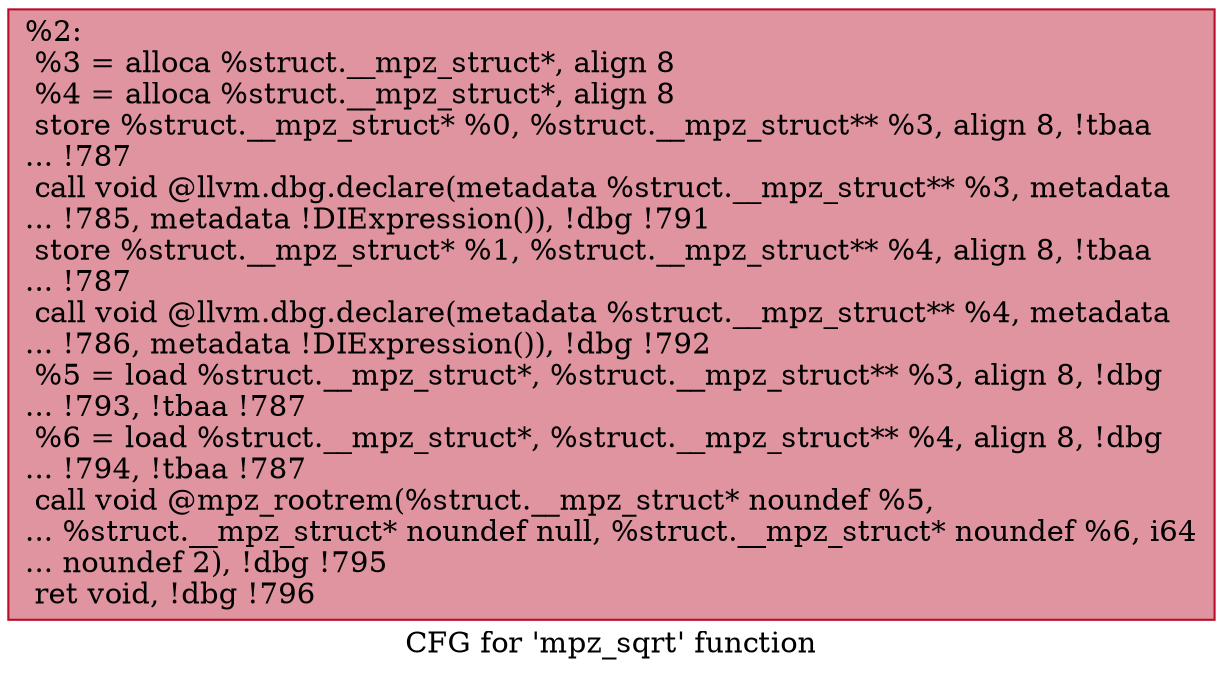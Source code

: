 digraph "CFG for 'mpz_sqrt' function" {
	label="CFG for 'mpz_sqrt' function";

	Node0x1d827e0 [shape=record,color="#b70d28ff", style=filled, fillcolor="#b70d2870",label="{%2:\l  %3 = alloca %struct.__mpz_struct*, align 8\l  %4 = alloca %struct.__mpz_struct*, align 8\l  store %struct.__mpz_struct* %0, %struct.__mpz_struct** %3, align 8, !tbaa\l... !787\l  call void @llvm.dbg.declare(metadata %struct.__mpz_struct** %3, metadata\l... !785, metadata !DIExpression()), !dbg !791\l  store %struct.__mpz_struct* %1, %struct.__mpz_struct** %4, align 8, !tbaa\l... !787\l  call void @llvm.dbg.declare(metadata %struct.__mpz_struct** %4, metadata\l... !786, metadata !DIExpression()), !dbg !792\l  %5 = load %struct.__mpz_struct*, %struct.__mpz_struct** %3, align 8, !dbg\l... !793, !tbaa !787\l  %6 = load %struct.__mpz_struct*, %struct.__mpz_struct** %4, align 8, !dbg\l... !794, !tbaa !787\l  call void @mpz_rootrem(%struct.__mpz_struct* noundef %5,\l... %struct.__mpz_struct* noundef null, %struct.__mpz_struct* noundef %6, i64\l... noundef 2), !dbg !795\l  ret void, !dbg !796\l}"];
}
